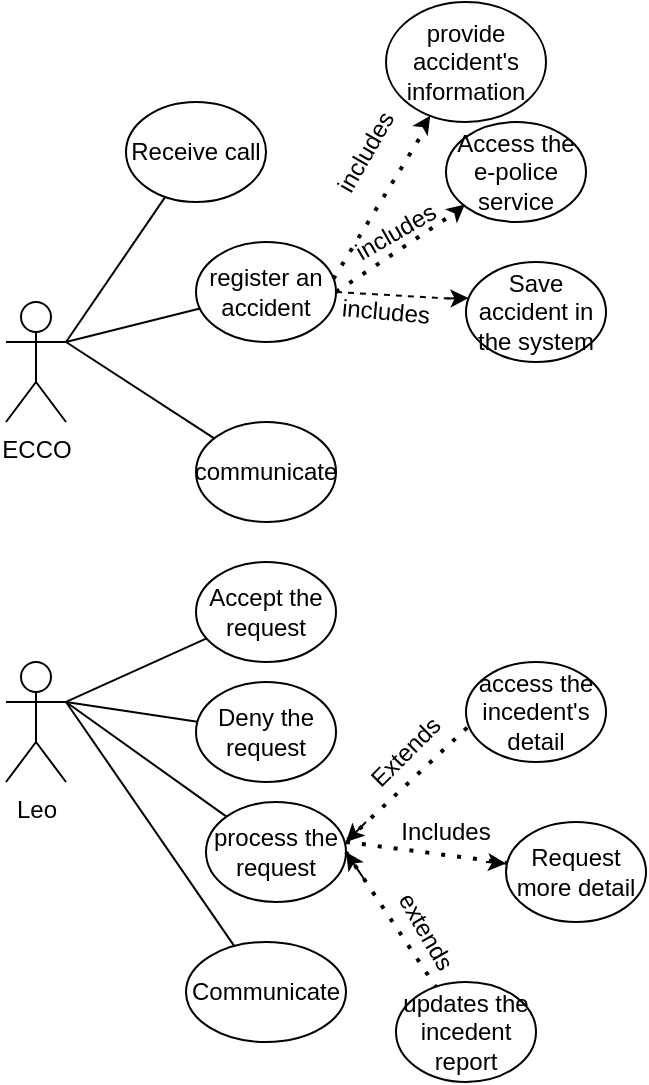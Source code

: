 <mxfile version="22.1.0" type="device">
  <diagram name="Страница — 1" id="zKibKMUeCmTQmqkHIXej">
    <mxGraphModel dx="1195" dy="650" grid="1" gridSize="10" guides="1" tooltips="1" connect="1" arrows="1" fold="1" page="1" pageScale="1" pageWidth="827" pageHeight="1169" math="0" shadow="0">
      <root>
        <mxCell id="0" />
        <mxCell id="1" parent="0" />
        <mxCell id="0IW09OMvw0s33JyPrvI6-1" value="ECCO&lt;br&gt;" style="shape=umlActor;verticalLabelPosition=bottom;verticalAlign=top;html=1;outlineConnect=0;" vertex="1" parent="1">
          <mxGeometry x="80" y="150" width="30" height="60" as="geometry" />
        </mxCell>
        <mxCell id="0IW09OMvw0s33JyPrvI6-2" value="" style="endArrow=none;html=1;rounded=0;" edge="1" parent="1" target="0IW09OMvw0s33JyPrvI6-3">
          <mxGeometry width="50" height="50" relative="1" as="geometry">
            <mxPoint x="110" y="170" as="sourcePoint" />
            <mxPoint x="180" y="110" as="targetPoint" />
          </mxGeometry>
        </mxCell>
        <mxCell id="0IW09OMvw0s33JyPrvI6-3" value="Receive call" style="ellipse;whiteSpace=wrap;html=1;" vertex="1" parent="1">
          <mxGeometry x="140" y="50" width="70" height="50" as="geometry" />
        </mxCell>
        <mxCell id="0IW09OMvw0s33JyPrvI6-4" value="" style="endArrow=none;html=1;rounded=0;" edge="1" parent="1" target="0IW09OMvw0s33JyPrvI6-5">
          <mxGeometry width="50" height="50" relative="1" as="geometry">
            <mxPoint x="110" y="170" as="sourcePoint" />
            <mxPoint x="180" y="160" as="targetPoint" />
          </mxGeometry>
        </mxCell>
        <mxCell id="0IW09OMvw0s33JyPrvI6-5" value="register an accident" style="ellipse;whiteSpace=wrap;html=1;" vertex="1" parent="1">
          <mxGeometry x="175" y="120" width="70" height="50" as="geometry" />
        </mxCell>
        <mxCell id="0IW09OMvw0s33JyPrvI6-8" value="" style="endArrow=none;html=1;rounded=0;" edge="1" parent="1" target="0IW09OMvw0s33JyPrvI6-9">
          <mxGeometry width="50" height="50" relative="1" as="geometry">
            <mxPoint x="110" y="170" as="sourcePoint" />
            <mxPoint x="170" y="240" as="targetPoint" />
          </mxGeometry>
        </mxCell>
        <mxCell id="0IW09OMvw0s33JyPrvI6-9" value="communicate" style="ellipse;whiteSpace=wrap;html=1;" vertex="1" parent="1">
          <mxGeometry x="175" y="210" width="70" height="50" as="geometry" />
        </mxCell>
        <mxCell id="0IW09OMvw0s33JyPrvI6-10" value="" style="endArrow=none;dashed=1;html=1;dashPattern=1 3;strokeWidth=2;rounded=0;exitX=0.981;exitY=0.37;exitDx=0;exitDy=0;exitPerimeter=0;" edge="1" parent="1" source="0IW09OMvw0s33JyPrvI6-5" target="0IW09OMvw0s33JyPrvI6-11">
          <mxGeometry width="50" height="50" relative="1" as="geometry">
            <mxPoint x="240" y="190" as="sourcePoint" />
            <mxPoint x="290" y="80" as="targetPoint" />
          </mxGeometry>
        </mxCell>
        <mxCell id="0IW09OMvw0s33JyPrvI6-11" value="provide accident&#39;s information" style="ellipse;whiteSpace=wrap;html=1;" vertex="1" parent="1">
          <mxGeometry x="270" width="80" height="60" as="geometry" />
        </mxCell>
        <mxCell id="0IW09OMvw0s33JyPrvI6-12" value="" style="endArrow=none;dashed=1;html=1;dashPattern=1 3;strokeWidth=2;rounded=0;exitX=1;exitY=0.5;exitDx=0;exitDy=0;" edge="1" parent="1" source="0IW09OMvw0s33JyPrvI6-5" target="0IW09OMvw0s33JyPrvI6-13">
          <mxGeometry width="50" height="50" relative="1" as="geometry">
            <mxPoint x="240" y="190" as="sourcePoint" />
            <mxPoint x="300" y="150" as="targetPoint" />
          </mxGeometry>
        </mxCell>
        <mxCell id="0IW09OMvw0s33JyPrvI6-13" value="Access the e-police service" style="ellipse;whiteSpace=wrap;html=1;" vertex="1" parent="1">
          <mxGeometry x="300" y="60" width="70" height="50" as="geometry" />
        </mxCell>
        <mxCell id="0IW09OMvw0s33JyPrvI6-14" value="Save accident in the system" style="ellipse;whiteSpace=wrap;html=1;" vertex="1" parent="1">
          <mxGeometry x="310" y="130" width="70" height="50" as="geometry" />
        </mxCell>
        <mxCell id="0IW09OMvw0s33JyPrvI6-15" value="" style="endArrow=none;dashed=1;html=1;rounded=0;exitX=1;exitY=0.5;exitDx=0;exitDy=0;entryX=0;entryY=0.375;entryDx=0;entryDy=0;entryPerimeter=0;" edge="1" parent="1" source="0IW09OMvw0s33JyPrvI6-5" target="0IW09OMvw0s33JyPrvI6-14">
          <mxGeometry width="50" height="50" relative="1" as="geometry">
            <mxPoint x="240" y="190" as="sourcePoint" />
            <mxPoint x="290" y="140" as="targetPoint" />
          </mxGeometry>
        </mxCell>
        <mxCell id="0IW09OMvw0s33JyPrvI6-16" value="includes" style="text;html=1;strokeColor=none;fillColor=none;align=center;verticalAlign=middle;whiteSpace=wrap;rounded=0;rotation=-60;" vertex="1" parent="1">
          <mxGeometry x="230" y="60" width="60" height="30" as="geometry" />
        </mxCell>
        <mxCell id="0IW09OMvw0s33JyPrvI6-19" value="includes" style="text;html=1;strokeColor=none;fillColor=none;align=center;verticalAlign=middle;whiteSpace=wrap;rounded=0;rotation=-30;" vertex="1" parent="1">
          <mxGeometry x="245" y="100" width="60" height="30" as="geometry" />
        </mxCell>
        <mxCell id="0IW09OMvw0s33JyPrvI6-20" value="includes" style="text;html=1;strokeColor=none;fillColor=none;align=center;verticalAlign=middle;whiteSpace=wrap;rounded=0;rotation=5;" vertex="1" parent="1">
          <mxGeometry x="240" y="140" width="60" height="30" as="geometry" />
        </mxCell>
        <mxCell id="0IW09OMvw0s33JyPrvI6-21" value="Leo" style="shape=umlActor;verticalLabelPosition=bottom;verticalAlign=top;html=1;outlineConnect=0;" vertex="1" parent="1">
          <mxGeometry x="80" y="330" width="30" height="60" as="geometry" />
        </mxCell>
        <mxCell id="0IW09OMvw0s33JyPrvI6-22" value="" style="endArrow=none;html=1;rounded=0;exitX=1;exitY=0.333;exitDx=0;exitDy=0;exitPerimeter=0;" edge="1" parent="1" source="0IW09OMvw0s33JyPrvI6-21" target="0IW09OMvw0s33JyPrvI6-23">
          <mxGeometry width="50" height="50" relative="1" as="geometry">
            <mxPoint x="240" y="340" as="sourcePoint" />
            <mxPoint x="200" y="300" as="targetPoint" />
          </mxGeometry>
        </mxCell>
        <mxCell id="0IW09OMvw0s33JyPrvI6-23" value="Accept the request" style="ellipse;whiteSpace=wrap;html=1;" vertex="1" parent="1">
          <mxGeometry x="175" y="280" width="70" height="50" as="geometry" />
        </mxCell>
        <mxCell id="0IW09OMvw0s33JyPrvI6-24" value="" style="endArrow=none;html=1;rounded=0;exitX=1;exitY=0.333;exitDx=0;exitDy=0;exitPerimeter=0;" edge="1" parent="1" source="0IW09OMvw0s33JyPrvI6-21" target="0IW09OMvw0s33JyPrvI6-25">
          <mxGeometry width="50" height="50" relative="1" as="geometry">
            <mxPoint x="240" y="340" as="sourcePoint" />
            <mxPoint x="190" y="360" as="targetPoint" />
          </mxGeometry>
        </mxCell>
        <mxCell id="0IW09OMvw0s33JyPrvI6-25" value="Deny the request" style="ellipse;whiteSpace=wrap;html=1;" vertex="1" parent="1">
          <mxGeometry x="175" y="340" width="70" height="50" as="geometry" />
        </mxCell>
        <mxCell id="0IW09OMvw0s33JyPrvI6-26" value="" style="endArrow=none;html=1;rounded=0;" edge="1" parent="1" target="0IW09OMvw0s33JyPrvI6-27">
          <mxGeometry width="50" height="50" relative="1" as="geometry">
            <mxPoint x="110" y="350" as="sourcePoint" />
            <mxPoint x="190" y="410" as="targetPoint" />
          </mxGeometry>
        </mxCell>
        <mxCell id="0IW09OMvw0s33JyPrvI6-27" value="process the request" style="ellipse;whiteSpace=wrap;html=1;" vertex="1" parent="1">
          <mxGeometry x="180" y="400" width="70" height="50" as="geometry" />
        </mxCell>
        <mxCell id="0IW09OMvw0s33JyPrvI6-29" value="access the incedent&#39;s detail" style="ellipse;whiteSpace=wrap;html=1;" vertex="1" parent="1">
          <mxGeometry x="310" y="330" width="70" height="50" as="geometry" />
        </mxCell>
        <mxCell id="0IW09OMvw0s33JyPrvI6-30" value="" style="endArrow=none;dashed=1;html=1;dashPattern=1 3;strokeWidth=2;rounded=0;exitX=1.012;exitY=0.38;exitDx=0;exitDy=0;exitPerimeter=0;entryX=0.015;entryY=0.647;entryDx=0;entryDy=0;entryPerimeter=0;" edge="1" parent="1" source="0IW09OMvw0s33JyPrvI6-27" target="0IW09OMvw0s33JyPrvI6-29">
          <mxGeometry width="50" height="50" relative="1" as="geometry">
            <mxPoint x="240" y="380" as="sourcePoint" />
            <mxPoint x="290" y="330" as="targetPoint" />
          </mxGeometry>
        </mxCell>
        <mxCell id="0IW09OMvw0s33JyPrvI6-32" value="" style="endArrow=none;dashed=1;html=1;dashPattern=1 3;strokeWidth=2;rounded=0;" edge="1" parent="1" target="0IW09OMvw0s33JyPrvI6-33">
          <mxGeometry width="50" height="50" relative="1" as="geometry">
            <mxPoint x="250" y="420" as="sourcePoint" />
            <mxPoint x="320" y="440" as="targetPoint" />
          </mxGeometry>
        </mxCell>
        <mxCell id="0IW09OMvw0s33JyPrvI6-33" value="Request more detail" style="ellipse;whiteSpace=wrap;html=1;" vertex="1" parent="1">
          <mxGeometry x="330" y="410" width="70" height="50" as="geometry" />
        </mxCell>
        <mxCell id="0IW09OMvw0s33JyPrvI6-34" value="" style="endArrow=none;dashed=1;html=1;dashPattern=1 3;strokeWidth=2;rounded=0;exitX=1;exitY=0.5;exitDx=0;exitDy=0;" edge="1" parent="1" source="0IW09OMvw0s33JyPrvI6-27" target="0IW09OMvw0s33JyPrvI6-35">
          <mxGeometry width="50" height="50" relative="1" as="geometry">
            <mxPoint x="240" y="480" as="sourcePoint" />
            <mxPoint x="290" y="480" as="targetPoint" />
          </mxGeometry>
        </mxCell>
        <mxCell id="0IW09OMvw0s33JyPrvI6-35" value="updates the incedent report" style="ellipse;whiteSpace=wrap;html=1;" vertex="1" parent="1">
          <mxGeometry x="275" y="490" width="70" height="50" as="geometry" />
        </mxCell>
        <mxCell id="0IW09OMvw0s33JyPrvI6-37" value="" style="endArrow=none;html=1;rounded=0;exitX=1;exitY=0.333;exitDx=0;exitDy=0;exitPerimeter=0;" edge="1" parent="1" source="0IW09OMvw0s33JyPrvI6-21" target="0IW09OMvw0s33JyPrvI6-38">
          <mxGeometry width="50" height="50" relative="1" as="geometry">
            <mxPoint x="240" y="480" as="sourcePoint" />
            <mxPoint x="180" y="480" as="targetPoint" />
          </mxGeometry>
        </mxCell>
        <mxCell id="0IW09OMvw0s33JyPrvI6-38" value="Communicate" style="ellipse;whiteSpace=wrap;html=1;" vertex="1" parent="1">
          <mxGeometry x="170" y="470" width="80" height="50" as="geometry" />
        </mxCell>
        <mxCell id="0IW09OMvw0s33JyPrvI6-39" value="" style="endArrow=classic;html=1;rounded=0;" edge="1" parent="1" target="0IW09OMvw0s33JyPrvI6-11">
          <mxGeometry width="50" height="50" relative="1" as="geometry">
            <mxPoint x="290" y="60" as="sourcePoint" />
            <mxPoint x="290" y="60" as="targetPoint" />
          </mxGeometry>
        </mxCell>
        <mxCell id="0IW09OMvw0s33JyPrvI6-40" value="" style="endArrow=classic;html=1;rounded=0;entryX=0.135;entryY=0.824;entryDx=0;entryDy=0;entryPerimeter=0;exitX=1.008;exitY=0.714;exitDx=0;exitDy=0;exitPerimeter=0;" edge="1" parent="1" source="0IW09OMvw0s33JyPrvI6-19" target="0IW09OMvw0s33JyPrvI6-13">
          <mxGeometry width="50" height="50" relative="1" as="geometry">
            <mxPoint x="310" y="110" as="sourcePoint" />
            <mxPoint x="320" y="100" as="targetPoint" />
            <Array as="points" />
          </mxGeometry>
        </mxCell>
        <mxCell id="0IW09OMvw0s33JyPrvI6-41" value="" style="endArrow=classic;html=1;rounded=0;entryX=0.018;entryY=0.36;entryDx=0;entryDy=0;entryPerimeter=0;exitX=0.998;exitY=0.188;exitDx=0;exitDy=0;exitPerimeter=0;" edge="1" parent="1" source="0IW09OMvw0s33JyPrvI6-20" target="0IW09OMvw0s33JyPrvI6-14">
          <mxGeometry width="50" height="50" relative="1" as="geometry">
            <mxPoint x="280" y="180" as="sourcePoint" />
            <mxPoint x="330" y="130" as="targetPoint" />
          </mxGeometry>
        </mxCell>
        <mxCell id="0IW09OMvw0s33JyPrvI6-43" value="" style="endArrow=classic;html=1;rounded=0;" edge="1" parent="1">
          <mxGeometry width="50" height="50" relative="1" as="geometry">
            <mxPoint x="260" y="410" as="sourcePoint" />
            <mxPoint x="250" y="420" as="targetPoint" />
          </mxGeometry>
        </mxCell>
        <mxCell id="0IW09OMvw0s33JyPrvI6-44" value="" style="endArrow=classic;html=1;rounded=0;entryX=0.001;entryY=0.414;entryDx=0;entryDy=0;entryPerimeter=0;" edge="1" parent="1" target="0IW09OMvw0s33JyPrvI6-33">
          <mxGeometry width="50" height="50" relative="1" as="geometry">
            <mxPoint x="320" y="430" as="sourcePoint" />
            <mxPoint x="330" y="425.1" as="targetPoint" />
          </mxGeometry>
        </mxCell>
        <mxCell id="0IW09OMvw0s33JyPrvI6-45" value="Extends" style="text;html=1;strokeColor=none;fillColor=none;align=center;verticalAlign=middle;whiteSpace=wrap;rounded=0;rotation=-45;" vertex="1" parent="1">
          <mxGeometry x="250" y="360" width="60" height="30" as="geometry" />
        </mxCell>
        <mxCell id="0IW09OMvw0s33JyPrvI6-46" value="Includes" style="text;html=1;strokeColor=none;fillColor=none;align=center;verticalAlign=middle;whiteSpace=wrap;rounded=0;rotation=0;" vertex="1" parent="1">
          <mxGeometry x="270" y="400" width="60" height="30" as="geometry" />
        </mxCell>
        <mxCell id="0IW09OMvw0s33JyPrvI6-47" value="extends" style="text;html=1;strokeColor=none;fillColor=none;align=center;verticalAlign=middle;whiteSpace=wrap;rounded=0;rotation=60;" vertex="1" parent="1">
          <mxGeometry x="260" y="450" width="60" height="30" as="geometry" />
        </mxCell>
        <mxCell id="0IW09OMvw0s33JyPrvI6-49" value="" style="endArrow=classic;html=1;rounded=0;entryX=1;entryY=0.5;entryDx=0;entryDy=0;" edge="1" parent="1" target="0IW09OMvw0s33JyPrvI6-27">
          <mxGeometry width="50" height="50" relative="1" as="geometry">
            <mxPoint x="260" y="440" as="sourcePoint" />
            <mxPoint x="250" y="430" as="targetPoint" />
          </mxGeometry>
        </mxCell>
      </root>
    </mxGraphModel>
  </diagram>
</mxfile>

